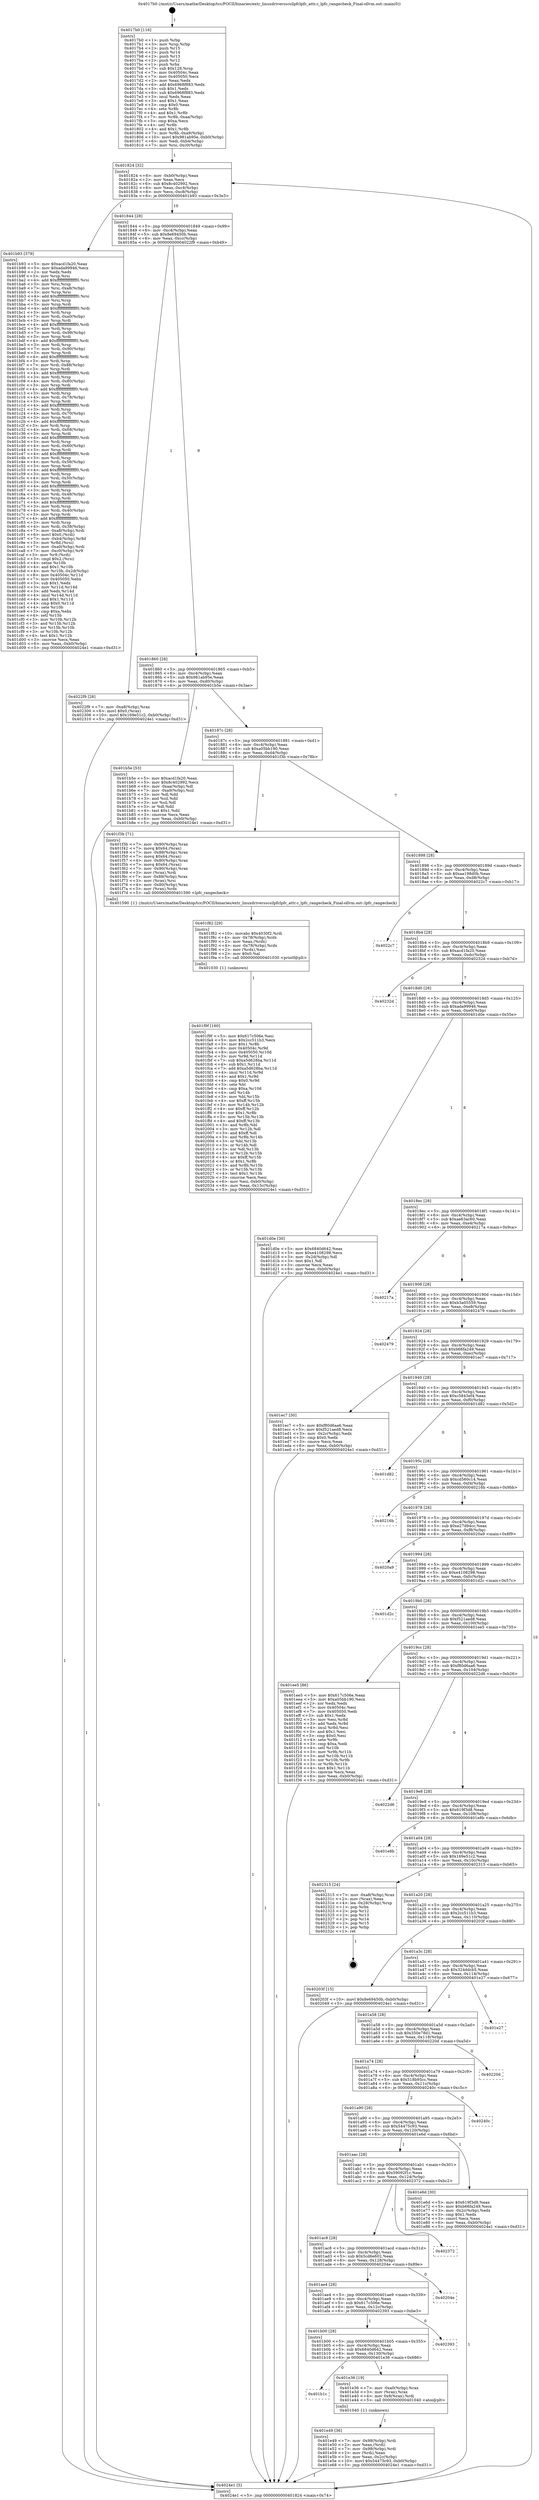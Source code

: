 digraph "0x4017b0" {
  label = "0x4017b0 (/mnt/c/Users/mathe/Desktop/tcc/POCII/binaries/extr_linuxdriversscsilpfclpfc_attr.c_lpfc_rangecheck_Final-ollvm.out::main(0))"
  labelloc = "t"
  node[shape=record]

  Entry [label="",width=0.3,height=0.3,shape=circle,fillcolor=black,style=filled]
  "0x401824" [label="{
     0x401824 [32]\l
     | [instrs]\l
     &nbsp;&nbsp;0x401824 \<+6\>: mov -0xb0(%rbp),%eax\l
     &nbsp;&nbsp;0x40182a \<+2\>: mov %eax,%ecx\l
     &nbsp;&nbsp;0x40182c \<+6\>: sub $0x8c402992,%ecx\l
     &nbsp;&nbsp;0x401832 \<+6\>: mov %eax,-0xc4(%rbp)\l
     &nbsp;&nbsp;0x401838 \<+6\>: mov %ecx,-0xc8(%rbp)\l
     &nbsp;&nbsp;0x40183e \<+6\>: je 0000000000401b93 \<main+0x3e3\>\l
  }"]
  "0x401b93" [label="{
     0x401b93 [379]\l
     | [instrs]\l
     &nbsp;&nbsp;0x401b93 \<+5\>: mov $0xacd1fa20,%eax\l
     &nbsp;&nbsp;0x401b98 \<+5\>: mov $0xada99946,%ecx\l
     &nbsp;&nbsp;0x401b9d \<+2\>: xor %edx,%edx\l
     &nbsp;&nbsp;0x401b9f \<+3\>: mov %rsp,%rsi\l
     &nbsp;&nbsp;0x401ba2 \<+4\>: add $0xfffffffffffffff0,%rsi\l
     &nbsp;&nbsp;0x401ba6 \<+3\>: mov %rsi,%rsp\l
     &nbsp;&nbsp;0x401ba9 \<+7\>: mov %rsi,-0xa8(%rbp)\l
     &nbsp;&nbsp;0x401bb0 \<+3\>: mov %rsp,%rsi\l
     &nbsp;&nbsp;0x401bb3 \<+4\>: add $0xfffffffffffffff0,%rsi\l
     &nbsp;&nbsp;0x401bb7 \<+3\>: mov %rsi,%rsp\l
     &nbsp;&nbsp;0x401bba \<+3\>: mov %rsp,%rdi\l
     &nbsp;&nbsp;0x401bbd \<+4\>: add $0xfffffffffffffff0,%rdi\l
     &nbsp;&nbsp;0x401bc1 \<+3\>: mov %rdi,%rsp\l
     &nbsp;&nbsp;0x401bc4 \<+7\>: mov %rdi,-0xa0(%rbp)\l
     &nbsp;&nbsp;0x401bcb \<+3\>: mov %rsp,%rdi\l
     &nbsp;&nbsp;0x401bce \<+4\>: add $0xfffffffffffffff0,%rdi\l
     &nbsp;&nbsp;0x401bd2 \<+3\>: mov %rdi,%rsp\l
     &nbsp;&nbsp;0x401bd5 \<+7\>: mov %rdi,-0x98(%rbp)\l
     &nbsp;&nbsp;0x401bdc \<+3\>: mov %rsp,%rdi\l
     &nbsp;&nbsp;0x401bdf \<+4\>: add $0xfffffffffffffff0,%rdi\l
     &nbsp;&nbsp;0x401be3 \<+3\>: mov %rdi,%rsp\l
     &nbsp;&nbsp;0x401be6 \<+7\>: mov %rdi,-0x90(%rbp)\l
     &nbsp;&nbsp;0x401bed \<+3\>: mov %rsp,%rdi\l
     &nbsp;&nbsp;0x401bf0 \<+4\>: add $0xfffffffffffffff0,%rdi\l
     &nbsp;&nbsp;0x401bf4 \<+3\>: mov %rdi,%rsp\l
     &nbsp;&nbsp;0x401bf7 \<+7\>: mov %rdi,-0x88(%rbp)\l
     &nbsp;&nbsp;0x401bfe \<+3\>: mov %rsp,%rdi\l
     &nbsp;&nbsp;0x401c01 \<+4\>: add $0xfffffffffffffff0,%rdi\l
     &nbsp;&nbsp;0x401c05 \<+3\>: mov %rdi,%rsp\l
     &nbsp;&nbsp;0x401c08 \<+4\>: mov %rdi,-0x80(%rbp)\l
     &nbsp;&nbsp;0x401c0c \<+3\>: mov %rsp,%rdi\l
     &nbsp;&nbsp;0x401c0f \<+4\>: add $0xfffffffffffffff0,%rdi\l
     &nbsp;&nbsp;0x401c13 \<+3\>: mov %rdi,%rsp\l
     &nbsp;&nbsp;0x401c16 \<+4\>: mov %rdi,-0x78(%rbp)\l
     &nbsp;&nbsp;0x401c1a \<+3\>: mov %rsp,%rdi\l
     &nbsp;&nbsp;0x401c1d \<+4\>: add $0xfffffffffffffff0,%rdi\l
     &nbsp;&nbsp;0x401c21 \<+3\>: mov %rdi,%rsp\l
     &nbsp;&nbsp;0x401c24 \<+4\>: mov %rdi,-0x70(%rbp)\l
     &nbsp;&nbsp;0x401c28 \<+3\>: mov %rsp,%rdi\l
     &nbsp;&nbsp;0x401c2b \<+4\>: add $0xfffffffffffffff0,%rdi\l
     &nbsp;&nbsp;0x401c2f \<+3\>: mov %rdi,%rsp\l
     &nbsp;&nbsp;0x401c32 \<+4\>: mov %rdi,-0x68(%rbp)\l
     &nbsp;&nbsp;0x401c36 \<+3\>: mov %rsp,%rdi\l
     &nbsp;&nbsp;0x401c39 \<+4\>: add $0xfffffffffffffff0,%rdi\l
     &nbsp;&nbsp;0x401c3d \<+3\>: mov %rdi,%rsp\l
     &nbsp;&nbsp;0x401c40 \<+4\>: mov %rdi,-0x60(%rbp)\l
     &nbsp;&nbsp;0x401c44 \<+3\>: mov %rsp,%rdi\l
     &nbsp;&nbsp;0x401c47 \<+4\>: add $0xfffffffffffffff0,%rdi\l
     &nbsp;&nbsp;0x401c4b \<+3\>: mov %rdi,%rsp\l
     &nbsp;&nbsp;0x401c4e \<+4\>: mov %rdi,-0x58(%rbp)\l
     &nbsp;&nbsp;0x401c52 \<+3\>: mov %rsp,%rdi\l
     &nbsp;&nbsp;0x401c55 \<+4\>: add $0xfffffffffffffff0,%rdi\l
     &nbsp;&nbsp;0x401c59 \<+3\>: mov %rdi,%rsp\l
     &nbsp;&nbsp;0x401c5c \<+4\>: mov %rdi,-0x50(%rbp)\l
     &nbsp;&nbsp;0x401c60 \<+3\>: mov %rsp,%rdi\l
     &nbsp;&nbsp;0x401c63 \<+4\>: add $0xfffffffffffffff0,%rdi\l
     &nbsp;&nbsp;0x401c67 \<+3\>: mov %rdi,%rsp\l
     &nbsp;&nbsp;0x401c6a \<+4\>: mov %rdi,-0x48(%rbp)\l
     &nbsp;&nbsp;0x401c6e \<+3\>: mov %rsp,%rdi\l
     &nbsp;&nbsp;0x401c71 \<+4\>: add $0xfffffffffffffff0,%rdi\l
     &nbsp;&nbsp;0x401c75 \<+3\>: mov %rdi,%rsp\l
     &nbsp;&nbsp;0x401c78 \<+4\>: mov %rdi,-0x40(%rbp)\l
     &nbsp;&nbsp;0x401c7c \<+3\>: mov %rsp,%rdi\l
     &nbsp;&nbsp;0x401c7f \<+4\>: add $0xfffffffffffffff0,%rdi\l
     &nbsp;&nbsp;0x401c83 \<+3\>: mov %rdi,%rsp\l
     &nbsp;&nbsp;0x401c86 \<+4\>: mov %rdi,-0x38(%rbp)\l
     &nbsp;&nbsp;0x401c8a \<+7\>: mov -0xa8(%rbp),%rdi\l
     &nbsp;&nbsp;0x401c91 \<+6\>: movl $0x0,(%rdi)\l
     &nbsp;&nbsp;0x401c97 \<+7\>: mov -0xb4(%rbp),%r8d\l
     &nbsp;&nbsp;0x401c9e \<+3\>: mov %r8d,(%rsi)\l
     &nbsp;&nbsp;0x401ca1 \<+7\>: mov -0xa0(%rbp),%rdi\l
     &nbsp;&nbsp;0x401ca8 \<+7\>: mov -0xc0(%rbp),%r9\l
     &nbsp;&nbsp;0x401caf \<+3\>: mov %r9,(%rdi)\l
     &nbsp;&nbsp;0x401cb2 \<+3\>: cmpl $0x2,(%rsi)\l
     &nbsp;&nbsp;0x401cb5 \<+4\>: setne %r10b\l
     &nbsp;&nbsp;0x401cb9 \<+4\>: and $0x1,%r10b\l
     &nbsp;&nbsp;0x401cbd \<+4\>: mov %r10b,-0x2d(%rbp)\l
     &nbsp;&nbsp;0x401cc1 \<+8\>: mov 0x40504c,%r11d\l
     &nbsp;&nbsp;0x401cc9 \<+7\>: mov 0x405050,%ebx\l
     &nbsp;&nbsp;0x401cd0 \<+3\>: sub $0x1,%edx\l
     &nbsp;&nbsp;0x401cd3 \<+3\>: mov %r11d,%r14d\l
     &nbsp;&nbsp;0x401cd6 \<+3\>: add %edx,%r14d\l
     &nbsp;&nbsp;0x401cd9 \<+4\>: imul %r14d,%r11d\l
     &nbsp;&nbsp;0x401cdd \<+4\>: and $0x1,%r11d\l
     &nbsp;&nbsp;0x401ce1 \<+4\>: cmp $0x0,%r11d\l
     &nbsp;&nbsp;0x401ce5 \<+4\>: sete %r10b\l
     &nbsp;&nbsp;0x401ce9 \<+3\>: cmp $0xa,%ebx\l
     &nbsp;&nbsp;0x401cec \<+4\>: setl %r15b\l
     &nbsp;&nbsp;0x401cf0 \<+3\>: mov %r10b,%r12b\l
     &nbsp;&nbsp;0x401cf3 \<+3\>: and %r15b,%r12b\l
     &nbsp;&nbsp;0x401cf6 \<+3\>: xor %r15b,%r10b\l
     &nbsp;&nbsp;0x401cf9 \<+3\>: or %r10b,%r12b\l
     &nbsp;&nbsp;0x401cfc \<+4\>: test $0x1,%r12b\l
     &nbsp;&nbsp;0x401d00 \<+3\>: cmovne %ecx,%eax\l
     &nbsp;&nbsp;0x401d03 \<+6\>: mov %eax,-0xb0(%rbp)\l
     &nbsp;&nbsp;0x401d09 \<+5\>: jmp 00000000004024e1 \<main+0xd31\>\l
  }"]
  "0x401844" [label="{
     0x401844 [28]\l
     | [instrs]\l
     &nbsp;&nbsp;0x401844 \<+5\>: jmp 0000000000401849 \<main+0x99\>\l
     &nbsp;&nbsp;0x401849 \<+6\>: mov -0xc4(%rbp),%eax\l
     &nbsp;&nbsp;0x40184f \<+5\>: sub $0x8e69450b,%eax\l
     &nbsp;&nbsp;0x401854 \<+6\>: mov %eax,-0xcc(%rbp)\l
     &nbsp;&nbsp;0x40185a \<+6\>: je 00000000004022f9 \<main+0xb49\>\l
  }"]
  Exit [label="",width=0.3,height=0.3,shape=circle,fillcolor=black,style=filled,peripheries=2]
  "0x4022f9" [label="{
     0x4022f9 [28]\l
     | [instrs]\l
     &nbsp;&nbsp;0x4022f9 \<+7\>: mov -0xa8(%rbp),%rax\l
     &nbsp;&nbsp;0x402300 \<+6\>: movl $0x0,(%rax)\l
     &nbsp;&nbsp;0x402306 \<+10\>: movl $0x169e51c2,-0xb0(%rbp)\l
     &nbsp;&nbsp;0x402310 \<+5\>: jmp 00000000004024e1 \<main+0xd31\>\l
  }"]
  "0x401860" [label="{
     0x401860 [28]\l
     | [instrs]\l
     &nbsp;&nbsp;0x401860 \<+5\>: jmp 0000000000401865 \<main+0xb5\>\l
     &nbsp;&nbsp;0x401865 \<+6\>: mov -0xc4(%rbp),%eax\l
     &nbsp;&nbsp;0x40186b \<+5\>: sub $0x981ab95e,%eax\l
     &nbsp;&nbsp;0x401870 \<+6\>: mov %eax,-0xd0(%rbp)\l
     &nbsp;&nbsp;0x401876 \<+6\>: je 0000000000401b5e \<main+0x3ae\>\l
  }"]
  "0x401f9f" [label="{
     0x401f9f [160]\l
     | [instrs]\l
     &nbsp;&nbsp;0x401f9f \<+5\>: mov $0x617c506e,%esi\l
     &nbsp;&nbsp;0x401fa4 \<+5\>: mov $0x2cc511b3,%ecx\l
     &nbsp;&nbsp;0x401fa9 \<+3\>: mov $0x1,%r8b\l
     &nbsp;&nbsp;0x401fac \<+8\>: mov 0x40504c,%r9d\l
     &nbsp;&nbsp;0x401fb4 \<+8\>: mov 0x405050,%r10d\l
     &nbsp;&nbsp;0x401fbc \<+3\>: mov %r9d,%r11d\l
     &nbsp;&nbsp;0x401fbf \<+7\>: sub $0xa5d628ba,%r11d\l
     &nbsp;&nbsp;0x401fc6 \<+4\>: sub $0x1,%r11d\l
     &nbsp;&nbsp;0x401fca \<+7\>: add $0xa5d628ba,%r11d\l
     &nbsp;&nbsp;0x401fd1 \<+4\>: imul %r11d,%r9d\l
     &nbsp;&nbsp;0x401fd5 \<+4\>: and $0x1,%r9d\l
     &nbsp;&nbsp;0x401fd9 \<+4\>: cmp $0x0,%r9d\l
     &nbsp;&nbsp;0x401fdd \<+3\>: sete %bl\l
     &nbsp;&nbsp;0x401fe0 \<+4\>: cmp $0xa,%r10d\l
     &nbsp;&nbsp;0x401fe4 \<+4\>: setl %r14b\l
     &nbsp;&nbsp;0x401fe8 \<+3\>: mov %bl,%r15b\l
     &nbsp;&nbsp;0x401feb \<+4\>: xor $0xff,%r15b\l
     &nbsp;&nbsp;0x401fef \<+3\>: mov %r14b,%r12b\l
     &nbsp;&nbsp;0x401ff2 \<+4\>: xor $0xff,%r12b\l
     &nbsp;&nbsp;0x401ff6 \<+4\>: xor $0x1,%r8b\l
     &nbsp;&nbsp;0x401ffa \<+3\>: mov %r15b,%r13b\l
     &nbsp;&nbsp;0x401ffd \<+4\>: and $0xff,%r13b\l
     &nbsp;&nbsp;0x402001 \<+3\>: and %r8b,%bl\l
     &nbsp;&nbsp;0x402004 \<+3\>: mov %r12b,%dl\l
     &nbsp;&nbsp;0x402007 \<+3\>: and $0xff,%dl\l
     &nbsp;&nbsp;0x40200a \<+3\>: and %r8b,%r14b\l
     &nbsp;&nbsp;0x40200d \<+3\>: or %bl,%r13b\l
     &nbsp;&nbsp;0x402010 \<+3\>: or %r14b,%dl\l
     &nbsp;&nbsp;0x402013 \<+3\>: xor %dl,%r13b\l
     &nbsp;&nbsp;0x402016 \<+3\>: or %r12b,%r15b\l
     &nbsp;&nbsp;0x402019 \<+4\>: xor $0xff,%r15b\l
     &nbsp;&nbsp;0x40201d \<+4\>: or $0x1,%r8b\l
     &nbsp;&nbsp;0x402021 \<+3\>: and %r8b,%r15b\l
     &nbsp;&nbsp;0x402024 \<+3\>: or %r15b,%r13b\l
     &nbsp;&nbsp;0x402027 \<+4\>: test $0x1,%r13b\l
     &nbsp;&nbsp;0x40202b \<+3\>: cmovne %ecx,%esi\l
     &nbsp;&nbsp;0x40202e \<+6\>: mov %esi,-0xb0(%rbp)\l
     &nbsp;&nbsp;0x402034 \<+6\>: mov %eax,-0x13c(%rbp)\l
     &nbsp;&nbsp;0x40203a \<+5\>: jmp 00000000004024e1 \<main+0xd31\>\l
  }"]
  "0x401b5e" [label="{
     0x401b5e [53]\l
     | [instrs]\l
     &nbsp;&nbsp;0x401b5e \<+5\>: mov $0xacd1fa20,%eax\l
     &nbsp;&nbsp;0x401b63 \<+5\>: mov $0x8c402992,%ecx\l
     &nbsp;&nbsp;0x401b68 \<+6\>: mov -0xaa(%rbp),%dl\l
     &nbsp;&nbsp;0x401b6e \<+7\>: mov -0xa9(%rbp),%sil\l
     &nbsp;&nbsp;0x401b75 \<+3\>: mov %dl,%dil\l
     &nbsp;&nbsp;0x401b78 \<+3\>: and %sil,%dil\l
     &nbsp;&nbsp;0x401b7b \<+3\>: xor %sil,%dl\l
     &nbsp;&nbsp;0x401b7e \<+3\>: or %dl,%dil\l
     &nbsp;&nbsp;0x401b81 \<+4\>: test $0x1,%dil\l
     &nbsp;&nbsp;0x401b85 \<+3\>: cmovne %ecx,%eax\l
     &nbsp;&nbsp;0x401b88 \<+6\>: mov %eax,-0xb0(%rbp)\l
     &nbsp;&nbsp;0x401b8e \<+5\>: jmp 00000000004024e1 \<main+0xd31\>\l
  }"]
  "0x40187c" [label="{
     0x40187c [28]\l
     | [instrs]\l
     &nbsp;&nbsp;0x40187c \<+5\>: jmp 0000000000401881 \<main+0xd1\>\l
     &nbsp;&nbsp;0x401881 \<+6\>: mov -0xc4(%rbp),%eax\l
     &nbsp;&nbsp;0x401887 \<+5\>: sub $0xa05bb190,%eax\l
     &nbsp;&nbsp;0x40188c \<+6\>: mov %eax,-0xd4(%rbp)\l
     &nbsp;&nbsp;0x401892 \<+6\>: je 0000000000401f3b \<main+0x78b\>\l
  }"]
  "0x4024e1" [label="{
     0x4024e1 [5]\l
     | [instrs]\l
     &nbsp;&nbsp;0x4024e1 \<+5\>: jmp 0000000000401824 \<main+0x74\>\l
  }"]
  "0x4017b0" [label="{
     0x4017b0 [116]\l
     | [instrs]\l
     &nbsp;&nbsp;0x4017b0 \<+1\>: push %rbp\l
     &nbsp;&nbsp;0x4017b1 \<+3\>: mov %rsp,%rbp\l
     &nbsp;&nbsp;0x4017b4 \<+2\>: push %r15\l
     &nbsp;&nbsp;0x4017b6 \<+2\>: push %r14\l
     &nbsp;&nbsp;0x4017b8 \<+2\>: push %r13\l
     &nbsp;&nbsp;0x4017ba \<+2\>: push %r12\l
     &nbsp;&nbsp;0x4017bc \<+1\>: push %rbx\l
     &nbsp;&nbsp;0x4017bd \<+7\>: sub $0x128,%rsp\l
     &nbsp;&nbsp;0x4017c4 \<+7\>: mov 0x40504c,%eax\l
     &nbsp;&nbsp;0x4017cb \<+7\>: mov 0x405050,%ecx\l
     &nbsp;&nbsp;0x4017d2 \<+2\>: mov %eax,%edx\l
     &nbsp;&nbsp;0x4017d4 \<+6\>: add $0x6968f883,%edx\l
     &nbsp;&nbsp;0x4017da \<+3\>: sub $0x1,%edx\l
     &nbsp;&nbsp;0x4017dd \<+6\>: sub $0x6968f883,%edx\l
     &nbsp;&nbsp;0x4017e3 \<+3\>: imul %edx,%eax\l
     &nbsp;&nbsp;0x4017e6 \<+3\>: and $0x1,%eax\l
     &nbsp;&nbsp;0x4017e9 \<+3\>: cmp $0x0,%eax\l
     &nbsp;&nbsp;0x4017ec \<+4\>: sete %r8b\l
     &nbsp;&nbsp;0x4017f0 \<+4\>: and $0x1,%r8b\l
     &nbsp;&nbsp;0x4017f4 \<+7\>: mov %r8b,-0xaa(%rbp)\l
     &nbsp;&nbsp;0x4017fb \<+3\>: cmp $0xa,%ecx\l
     &nbsp;&nbsp;0x4017fe \<+4\>: setl %r8b\l
     &nbsp;&nbsp;0x401802 \<+4\>: and $0x1,%r8b\l
     &nbsp;&nbsp;0x401806 \<+7\>: mov %r8b,-0xa9(%rbp)\l
     &nbsp;&nbsp;0x40180d \<+10\>: movl $0x981ab95e,-0xb0(%rbp)\l
     &nbsp;&nbsp;0x401817 \<+6\>: mov %edi,-0xb4(%rbp)\l
     &nbsp;&nbsp;0x40181d \<+7\>: mov %rsi,-0xc0(%rbp)\l
  }"]
  "0x401f82" [label="{
     0x401f82 [29]\l
     | [instrs]\l
     &nbsp;&nbsp;0x401f82 \<+10\>: movabs $0x4030f2,%rdi\l
     &nbsp;&nbsp;0x401f8c \<+4\>: mov -0x78(%rbp),%rdx\l
     &nbsp;&nbsp;0x401f90 \<+2\>: mov %eax,(%rdx)\l
     &nbsp;&nbsp;0x401f92 \<+4\>: mov -0x78(%rbp),%rdx\l
     &nbsp;&nbsp;0x401f96 \<+2\>: mov (%rdx),%esi\l
     &nbsp;&nbsp;0x401f98 \<+2\>: mov $0x0,%al\l
     &nbsp;&nbsp;0x401f9a \<+5\>: call 0000000000401030 \<printf@plt\>\l
     | [calls]\l
     &nbsp;&nbsp;0x401030 \{1\} (unknown)\l
  }"]
  "0x401e49" [label="{
     0x401e49 [36]\l
     | [instrs]\l
     &nbsp;&nbsp;0x401e49 \<+7\>: mov -0x98(%rbp),%rdi\l
     &nbsp;&nbsp;0x401e50 \<+2\>: mov %eax,(%rdi)\l
     &nbsp;&nbsp;0x401e52 \<+7\>: mov -0x98(%rbp),%rdi\l
     &nbsp;&nbsp;0x401e59 \<+2\>: mov (%rdi),%eax\l
     &nbsp;&nbsp;0x401e5b \<+3\>: mov %eax,-0x2c(%rbp)\l
     &nbsp;&nbsp;0x401e5e \<+10\>: movl $0x54475c93,-0xb0(%rbp)\l
     &nbsp;&nbsp;0x401e68 \<+5\>: jmp 00000000004024e1 \<main+0xd31\>\l
  }"]
  "0x401f3b" [label="{
     0x401f3b [71]\l
     | [instrs]\l
     &nbsp;&nbsp;0x401f3b \<+7\>: mov -0x90(%rbp),%rax\l
     &nbsp;&nbsp;0x401f42 \<+7\>: movq $0x64,(%rax)\l
     &nbsp;&nbsp;0x401f49 \<+7\>: mov -0x88(%rbp),%rax\l
     &nbsp;&nbsp;0x401f50 \<+7\>: movq $0x64,(%rax)\l
     &nbsp;&nbsp;0x401f57 \<+4\>: mov -0x80(%rbp),%rax\l
     &nbsp;&nbsp;0x401f5b \<+7\>: movq $0x64,(%rax)\l
     &nbsp;&nbsp;0x401f62 \<+7\>: mov -0x90(%rbp),%rax\l
     &nbsp;&nbsp;0x401f69 \<+3\>: mov (%rax),%rdi\l
     &nbsp;&nbsp;0x401f6c \<+7\>: mov -0x88(%rbp),%rax\l
     &nbsp;&nbsp;0x401f73 \<+3\>: mov (%rax),%rsi\l
     &nbsp;&nbsp;0x401f76 \<+4\>: mov -0x80(%rbp),%rax\l
     &nbsp;&nbsp;0x401f7a \<+3\>: mov (%rax),%rdx\l
     &nbsp;&nbsp;0x401f7d \<+5\>: call 0000000000401590 \<lpfc_rangecheck\>\l
     | [calls]\l
     &nbsp;&nbsp;0x401590 \{1\} (/mnt/c/Users/mathe/Desktop/tcc/POCII/binaries/extr_linuxdriversscsilpfclpfc_attr.c_lpfc_rangecheck_Final-ollvm.out::lpfc_rangecheck)\l
  }"]
  "0x401898" [label="{
     0x401898 [28]\l
     | [instrs]\l
     &nbsp;&nbsp;0x401898 \<+5\>: jmp 000000000040189d \<main+0xed\>\l
     &nbsp;&nbsp;0x40189d \<+6\>: mov -0xc4(%rbp),%eax\l
     &nbsp;&nbsp;0x4018a3 \<+5\>: sub $0xaa198d0b,%eax\l
     &nbsp;&nbsp;0x4018a8 \<+6\>: mov %eax,-0xd8(%rbp)\l
     &nbsp;&nbsp;0x4018ae \<+6\>: je 00000000004022c7 \<main+0xb17\>\l
  }"]
  "0x401b1c" [label="{
     0x401b1c\l
  }", style=dashed]
  "0x4022c7" [label="{
     0x4022c7\l
  }", style=dashed]
  "0x4018b4" [label="{
     0x4018b4 [28]\l
     | [instrs]\l
     &nbsp;&nbsp;0x4018b4 \<+5\>: jmp 00000000004018b9 \<main+0x109\>\l
     &nbsp;&nbsp;0x4018b9 \<+6\>: mov -0xc4(%rbp),%eax\l
     &nbsp;&nbsp;0x4018bf \<+5\>: sub $0xacd1fa20,%eax\l
     &nbsp;&nbsp;0x4018c4 \<+6\>: mov %eax,-0xdc(%rbp)\l
     &nbsp;&nbsp;0x4018ca \<+6\>: je 000000000040232d \<main+0xb7d\>\l
  }"]
  "0x401e36" [label="{
     0x401e36 [19]\l
     | [instrs]\l
     &nbsp;&nbsp;0x401e36 \<+7\>: mov -0xa0(%rbp),%rax\l
     &nbsp;&nbsp;0x401e3d \<+3\>: mov (%rax),%rax\l
     &nbsp;&nbsp;0x401e40 \<+4\>: mov 0x8(%rax),%rdi\l
     &nbsp;&nbsp;0x401e44 \<+5\>: call 0000000000401040 \<atoi@plt\>\l
     | [calls]\l
     &nbsp;&nbsp;0x401040 \{1\} (unknown)\l
  }"]
  "0x40232d" [label="{
     0x40232d\l
  }", style=dashed]
  "0x4018d0" [label="{
     0x4018d0 [28]\l
     | [instrs]\l
     &nbsp;&nbsp;0x4018d0 \<+5\>: jmp 00000000004018d5 \<main+0x125\>\l
     &nbsp;&nbsp;0x4018d5 \<+6\>: mov -0xc4(%rbp),%eax\l
     &nbsp;&nbsp;0x4018db \<+5\>: sub $0xada99946,%eax\l
     &nbsp;&nbsp;0x4018e0 \<+6\>: mov %eax,-0xe0(%rbp)\l
     &nbsp;&nbsp;0x4018e6 \<+6\>: je 0000000000401d0e \<main+0x55e\>\l
  }"]
  "0x401b00" [label="{
     0x401b00 [28]\l
     | [instrs]\l
     &nbsp;&nbsp;0x401b00 \<+5\>: jmp 0000000000401b05 \<main+0x355\>\l
     &nbsp;&nbsp;0x401b05 \<+6\>: mov -0xc4(%rbp),%eax\l
     &nbsp;&nbsp;0x401b0b \<+5\>: sub $0x6840d642,%eax\l
     &nbsp;&nbsp;0x401b10 \<+6\>: mov %eax,-0x130(%rbp)\l
     &nbsp;&nbsp;0x401b16 \<+6\>: je 0000000000401e36 \<main+0x686\>\l
  }"]
  "0x401d0e" [label="{
     0x401d0e [30]\l
     | [instrs]\l
     &nbsp;&nbsp;0x401d0e \<+5\>: mov $0x6840d642,%eax\l
     &nbsp;&nbsp;0x401d13 \<+5\>: mov $0xe4108298,%ecx\l
     &nbsp;&nbsp;0x401d18 \<+3\>: mov -0x2d(%rbp),%dl\l
     &nbsp;&nbsp;0x401d1b \<+3\>: test $0x1,%dl\l
     &nbsp;&nbsp;0x401d1e \<+3\>: cmovne %ecx,%eax\l
     &nbsp;&nbsp;0x401d21 \<+6\>: mov %eax,-0xb0(%rbp)\l
     &nbsp;&nbsp;0x401d27 \<+5\>: jmp 00000000004024e1 \<main+0xd31\>\l
  }"]
  "0x4018ec" [label="{
     0x4018ec [28]\l
     | [instrs]\l
     &nbsp;&nbsp;0x4018ec \<+5\>: jmp 00000000004018f1 \<main+0x141\>\l
     &nbsp;&nbsp;0x4018f1 \<+6\>: mov -0xc4(%rbp),%eax\l
     &nbsp;&nbsp;0x4018f7 \<+5\>: sub $0xae63ac60,%eax\l
     &nbsp;&nbsp;0x4018fc \<+6\>: mov %eax,-0xe4(%rbp)\l
     &nbsp;&nbsp;0x401902 \<+6\>: je 000000000040217a \<main+0x9ca\>\l
  }"]
  "0x402393" [label="{
     0x402393\l
  }", style=dashed]
  "0x40217a" [label="{
     0x40217a\l
  }", style=dashed]
  "0x401908" [label="{
     0x401908 [28]\l
     | [instrs]\l
     &nbsp;&nbsp;0x401908 \<+5\>: jmp 000000000040190d \<main+0x15d\>\l
     &nbsp;&nbsp;0x40190d \<+6\>: mov -0xc4(%rbp),%eax\l
     &nbsp;&nbsp;0x401913 \<+5\>: sub $0xb3a05559,%eax\l
     &nbsp;&nbsp;0x401918 \<+6\>: mov %eax,-0xe8(%rbp)\l
     &nbsp;&nbsp;0x40191e \<+6\>: je 0000000000402479 \<main+0xcc9\>\l
  }"]
  "0x401ae4" [label="{
     0x401ae4 [28]\l
     | [instrs]\l
     &nbsp;&nbsp;0x401ae4 \<+5\>: jmp 0000000000401ae9 \<main+0x339\>\l
     &nbsp;&nbsp;0x401ae9 \<+6\>: mov -0xc4(%rbp),%eax\l
     &nbsp;&nbsp;0x401aef \<+5\>: sub $0x617c506e,%eax\l
     &nbsp;&nbsp;0x401af4 \<+6\>: mov %eax,-0x12c(%rbp)\l
     &nbsp;&nbsp;0x401afa \<+6\>: je 0000000000402393 \<main+0xbe3\>\l
  }"]
  "0x402479" [label="{
     0x402479\l
  }", style=dashed]
  "0x401924" [label="{
     0x401924 [28]\l
     | [instrs]\l
     &nbsp;&nbsp;0x401924 \<+5\>: jmp 0000000000401929 \<main+0x179\>\l
     &nbsp;&nbsp;0x401929 \<+6\>: mov -0xc4(%rbp),%eax\l
     &nbsp;&nbsp;0x40192f \<+5\>: sub $0xb66fa249,%eax\l
     &nbsp;&nbsp;0x401934 \<+6\>: mov %eax,-0xec(%rbp)\l
     &nbsp;&nbsp;0x40193a \<+6\>: je 0000000000401ec7 \<main+0x717\>\l
  }"]
  "0x40204e" [label="{
     0x40204e\l
  }", style=dashed]
  "0x401ec7" [label="{
     0x401ec7 [30]\l
     | [instrs]\l
     &nbsp;&nbsp;0x401ec7 \<+5\>: mov $0xf80d6aa6,%eax\l
     &nbsp;&nbsp;0x401ecc \<+5\>: mov $0xf521aed8,%ecx\l
     &nbsp;&nbsp;0x401ed1 \<+3\>: mov -0x2c(%rbp),%edx\l
     &nbsp;&nbsp;0x401ed4 \<+3\>: cmp $0x0,%edx\l
     &nbsp;&nbsp;0x401ed7 \<+3\>: cmove %ecx,%eax\l
     &nbsp;&nbsp;0x401eda \<+6\>: mov %eax,-0xb0(%rbp)\l
     &nbsp;&nbsp;0x401ee0 \<+5\>: jmp 00000000004024e1 \<main+0xd31\>\l
  }"]
  "0x401940" [label="{
     0x401940 [28]\l
     | [instrs]\l
     &nbsp;&nbsp;0x401940 \<+5\>: jmp 0000000000401945 \<main+0x195\>\l
     &nbsp;&nbsp;0x401945 \<+6\>: mov -0xc4(%rbp),%eax\l
     &nbsp;&nbsp;0x40194b \<+5\>: sub $0xc5843ef4,%eax\l
     &nbsp;&nbsp;0x401950 \<+6\>: mov %eax,-0xf0(%rbp)\l
     &nbsp;&nbsp;0x401956 \<+6\>: je 0000000000401d82 \<main+0x5d2\>\l
  }"]
  "0x401ac8" [label="{
     0x401ac8 [28]\l
     | [instrs]\l
     &nbsp;&nbsp;0x401ac8 \<+5\>: jmp 0000000000401acd \<main+0x31d\>\l
     &nbsp;&nbsp;0x401acd \<+6\>: mov -0xc4(%rbp),%eax\l
     &nbsp;&nbsp;0x401ad3 \<+5\>: sub $0x5cd6e602,%eax\l
     &nbsp;&nbsp;0x401ad8 \<+6\>: mov %eax,-0x128(%rbp)\l
     &nbsp;&nbsp;0x401ade \<+6\>: je 000000000040204e \<main+0x89e\>\l
  }"]
  "0x401d82" [label="{
     0x401d82\l
  }", style=dashed]
  "0x40195c" [label="{
     0x40195c [28]\l
     | [instrs]\l
     &nbsp;&nbsp;0x40195c \<+5\>: jmp 0000000000401961 \<main+0x1b1\>\l
     &nbsp;&nbsp;0x401961 \<+6\>: mov -0xc4(%rbp),%eax\l
     &nbsp;&nbsp;0x401967 \<+5\>: sub $0xcd560c14,%eax\l
     &nbsp;&nbsp;0x40196c \<+6\>: mov %eax,-0xf4(%rbp)\l
     &nbsp;&nbsp;0x401972 \<+6\>: je 000000000040216b \<main+0x9bb\>\l
  }"]
  "0x402372" [label="{
     0x402372\l
  }", style=dashed]
  "0x40216b" [label="{
     0x40216b\l
  }", style=dashed]
  "0x401978" [label="{
     0x401978 [28]\l
     | [instrs]\l
     &nbsp;&nbsp;0x401978 \<+5\>: jmp 000000000040197d \<main+0x1cd\>\l
     &nbsp;&nbsp;0x40197d \<+6\>: mov -0xc4(%rbp),%eax\l
     &nbsp;&nbsp;0x401983 \<+5\>: sub $0xe27d94cc,%eax\l
     &nbsp;&nbsp;0x401988 \<+6\>: mov %eax,-0xf8(%rbp)\l
     &nbsp;&nbsp;0x40198e \<+6\>: je 00000000004020a9 \<main+0x8f9\>\l
  }"]
  "0x401aac" [label="{
     0x401aac [28]\l
     | [instrs]\l
     &nbsp;&nbsp;0x401aac \<+5\>: jmp 0000000000401ab1 \<main+0x301\>\l
     &nbsp;&nbsp;0x401ab1 \<+6\>: mov -0xc4(%rbp),%eax\l
     &nbsp;&nbsp;0x401ab7 \<+5\>: sub $0x59092f1c,%eax\l
     &nbsp;&nbsp;0x401abc \<+6\>: mov %eax,-0x124(%rbp)\l
     &nbsp;&nbsp;0x401ac2 \<+6\>: je 0000000000402372 \<main+0xbc2\>\l
  }"]
  "0x4020a9" [label="{
     0x4020a9\l
  }", style=dashed]
  "0x401994" [label="{
     0x401994 [28]\l
     | [instrs]\l
     &nbsp;&nbsp;0x401994 \<+5\>: jmp 0000000000401999 \<main+0x1e9\>\l
     &nbsp;&nbsp;0x401999 \<+6\>: mov -0xc4(%rbp),%eax\l
     &nbsp;&nbsp;0x40199f \<+5\>: sub $0xe4108298,%eax\l
     &nbsp;&nbsp;0x4019a4 \<+6\>: mov %eax,-0xfc(%rbp)\l
     &nbsp;&nbsp;0x4019aa \<+6\>: je 0000000000401d2c \<main+0x57c\>\l
  }"]
  "0x401e6d" [label="{
     0x401e6d [30]\l
     | [instrs]\l
     &nbsp;&nbsp;0x401e6d \<+5\>: mov $0x619f3d8,%eax\l
     &nbsp;&nbsp;0x401e72 \<+5\>: mov $0xb66fa249,%ecx\l
     &nbsp;&nbsp;0x401e77 \<+3\>: mov -0x2c(%rbp),%edx\l
     &nbsp;&nbsp;0x401e7a \<+3\>: cmp $0x1,%edx\l
     &nbsp;&nbsp;0x401e7d \<+3\>: cmovl %ecx,%eax\l
     &nbsp;&nbsp;0x401e80 \<+6\>: mov %eax,-0xb0(%rbp)\l
     &nbsp;&nbsp;0x401e86 \<+5\>: jmp 00000000004024e1 \<main+0xd31\>\l
  }"]
  "0x401d2c" [label="{
     0x401d2c\l
  }", style=dashed]
  "0x4019b0" [label="{
     0x4019b0 [28]\l
     | [instrs]\l
     &nbsp;&nbsp;0x4019b0 \<+5\>: jmp 00000000004019b5 \<main+0x205\>\l
     &nbsp;&nbsp;0x4019b5 \<+6\>: mov -0xc4(%rbp),%eax\l
     &nbsp;&nbsp;0x4019bb \<+5\>: sub $0xf521aed8,%eax\l
     &nbsp;&nbsp;0x4019c0 \<+6\>: mov %eax,-0x100(%rbp)\l
     &nbsp;&nbsp;0x4019c6 \<+6\>: je 0000000000401ee5 \<main+0x735\>\l
  }"]
  "0x401a90" [label="{
     0x401a90 [28]\l
     | [instrs]\l
     &nbsp;&nbsp;0x401a90 \<+5\>: jmp 0000000000401a95 \<main+0x2e5\>\l
     &nbsp;&nbsp;0x401a95 \<+6\>: mov -0xc4(%rbp),%eax\l
     &nbsp;&nbsp;0x401a9b \<+5\>: sub $0x54475c93,%eax\l
     &nbsp;&nbsp;0x401aa0 \<+6\>: mov %eax,-0x120(%rbp)\l
     &nbsp;&nbsp;0x401aa6 \<+6\>: je 0000000000401e6d \<main+0x6bd\>\l
  }"]
  "0x401ee5" [label="{
     0x401ee5 [86]\l
     | [instrs]\l
     &nbsp;&nbsp;0x401ee5 \<+5\>: mov $0x617c506e,%eax\l
     &nbsp;&nbsp;0x401eea \<+5\>: mov $0xa05bb190,%ecx\l
     &nbsp;&nbsp;0x401eef \<+2\>: xor %edx,%edx\l
     &nbsp;&nbsp;0x401ef1 \<+7\>: mov 0x40504c,%esi\l
     &nbsp;&nbsp;0x401ef8 \<+7\>: mov 0x405050,%edi\l
     &nbsp;&nbsp;0x401eff \<+3\>: sub $0x1,%edx\l
     &nbsp;&nbsp;0x401f02 \<+3\>: mov %esi,%r8d\l
     &nbsp;&nbsp;0x401f05 \<+3\>: add %edx,%r8d\l
     &nbsp;&nbsp;0x401f08 \<+4\>: imul %r8d,%esi\l
     &nbsp;&nbsp;0x401f0c \<+3\>: and $0x1,%esi\l
     &nbsp;&nbsp;0x401f0f \<+3\>: cmp $0x0,%esi\l
     &nbsp;&nbsp;0x401f12 \<+4\>: sete %r9b\l
     &nbsp;&nbsp;0x401f16 \<+3\>: cmp $0xa,%edi\l
     &nbsp;&nbsp;0x401f19 \<+4\>: setl %r10b\l
     &nbsp;&nbsp;0x401f1d \<+3\>: mov %r9b,%r11b\l
     &nbsp;&nbsp;0x401f20 \<+3\>: and %r10b,%r11b\l
     &nbsp;&nbsp;0x401f23 \<+3\>: xor %r10b,%r9b\l
     &nbsp;&nbsp;0x401f26 \<+3\>: or %r9b,%r11b\l
     &nbsp;&nbsp;0x401f29 \<+4\>: test $0x1,%r11b\l
     &nbsp;&nbsp;0x401f2d \<+3\>: cmovne %ecx,%eax\l
     &nbsp;&nbsp;0x401f30 \<+6\>: mov %eax,-0xb0(%rbp)\l
     &nbsp;&nbsp;0x401f36 \<+5\>: jmp 00000000004024e1 \<main+0xd31\>\l
  }"]
  "0x4019cc" [label="{
     0x4019cc [28]\l
     | [instrs]\l
     &nbsp;&nbsp;0x4019cc \<+5\>: jmp 00000000004019d1 \<main+0x221\>\l
     &nbsp;&nbsp;0x4019d1 \<+6\>: mov -0xc4(%rbp),%eax\l
     &nbsp;&nbsp;0x4019d7 \<+5\>: sub $0xf80d6aa6,%eax\l
     &nbsp;&nbsp;0x4019dc \<+6\>: mov %eax,-0x104(%rbp)\l
     &nbsp;&nbsp;0x4019e2 \<+6\>: je 00000000004022d6 \<main+0xb26\>\l
  }"]
  "0x40240c" [label="{
     0x40240c\l
  }", style=dashed]
  "0x4022d6" [label="{
     0x4022d6\l
  }", style=dashed]
  "0x4019e8" [label="{
     0x4019e8 [28]\l
     | [instrs]\l
     &nbsp;&nbsp;0x4019e8 \<+5\>: jmp 00000000004019ed \<main+0x23d\>\l
     &nbsp;&nbsp;0x4019ed \<+6\>: mov -0xc4(%rbp),%eax\l
     &nbsp;&nbsp;0x4019f3 \<+5\>: sub $0x619f3d8,%eax\l
     &nbsp;&nbsp;0x4019f8 \<+6\>: mov %eax,-0x108(%rbp)\l
     &nbsp;&nbsp;0x4019fe \<+6\>: je 0000000000401e8b \<main+0x6db\>\l
  }"]
  "0x401a74" [label="{
     0x401a74 [28]\l
     | [instrs]\l
     &nbsp;&nbsp;0x401a74 \<+5\>: jmp 0000000000401a79 \<main+0x2c9\>\l
     &nbsp;&nbsp;0x401a79 \<+6\>: mov -0xc4(%rbp),%eax\l
     &nbsp;&nbsp;0x401a7f \<+5\>: sub $0x518b95cc,%eax\l
     &nbsp;&nbsp;0x401a84 \<+6\>: mov %eax,-0x11c(%rbp)\l
     &nbsp;&nbsp;0x401a8a \<+6\>: je 000000000040240c \<main+0xc5c\>\l
  }"]
  "0x401e8b" [label="{
     0x401e8b\l
  }", style=dashed]
  "0x401a04" [label="{
     0x401a04 [28]\l
     | [instrs]\l
     &nbsp;&nbsp;0x401a04 \<+5\>: jmp 0000000000401a09 \<main+0x259\>\l
     &nbsp;&nbsp;0x401a09 \<+6\>: mov -0xc4(%rbp),%eax\l
     &nbsp;&nbsp;0x401a0f \<+5\>: sub $0x169e51c2,%eax\l
     &nbsp;&nbsp;0x401a14 \<+6\>: mov %eax,-0x10c(%rbp)\l
     &nbsp;&nbsp;0x401a1a \<+6\>: je 0000000000402315 \<main+0xb65\>\l
  }"]
  "0x40220d" [label="{
     0x40220d\l
  }", style=dashed]
  "0x402315" [label="{
     0x402315 [24]\l
     | [instrs]\l
     &nbsp;&nbsp;0x402315 \<+7\>: mov -0xa8(%rbp),%rax\l
     &nbsp;&nbsp;0x40231c \<+2\>: mov (%rax),%eax\l
     &nbsp;&nbsp;0x40231e \<+4\>: lea -0x28(%rbp),%rsp\l
     &nbsp;&nbsp;0x402322 \<+1\>: pop %rbx\l
     &nbsp;&nbsp;0x402323 \<+2\>: pop %r12\l
     &nbsp;&nbsp;0x402325 \<+2\>: pop %r13\l
     &nbsp;&nbsp;0x402327 \<+2\>: pop %r14\l
     &nbsp;&nbsp;0x402329 \<+2\>: pop %r15\l
     &nbsp;&nbsp;0x40232b \<+1\>: pop %rbp\l
     &nbsp;&nbsp;0x40232c \<+1\>: ret\l
  }"]
  "0x401a20" [label="{
     0x401a20 [28]\l
     | [instrs]\l
     &nbsp;&nbsp;0x401a20 \<+5\>: jmp 0000000000401a25 \<main+0x275\>\l
     &nbsp;&nbsp;0x401a25 \<+6\>: mov -0xc4(%rbp),%eax\l
     &nbsp;&nbsp;0x401a2b \<+5\>: sub $0x2cc511b3,%eax\l
     &nbsp;&nbsp;0x401a30 \<+6\>: mov %eax,-0x110(%rbp)\l
     &nbsp;&nbsp;0x401a36 \<+6\>: je 000000000040203f \<main+0x88f\>\l
  }"]
  "0x401a58" [label="{
     0x401a58 [28]\l
     | [instrs]\l
     &nbsp;&nbsp;0x401a58 \<+5\>: jmp 0000000000401a5d \<main+0x2ad\>\l
     &nbsp;&nbsp;0x401a5d \<+6\>: mov -0xc4(%rbp),%eax\l
     &nbsp;&nbsp;0x401a63 \<+5\>: sub $0x350e78d1,%eax\l
     &nbsp;&nbsp;0x401a68 \<+6\>: mov %eax,-0x118(%rbp)\l
     &nbsp;&nbsp;0x401a6e \<+6\>: je 000000000040220d \<main+0xa5d\>\l
  }"]
  "0x40203f" [label="{
     0x40203f [15]\l
     | [instrs]\l
     &nbsp;&nbsp;0x40203f \<+10\>: movl $0x8e69450b,-0xb0(%rbp)\l
     &nbsp;&nbsp;0x402049 \<+5\>: jmp 00000000004024e1 \<main+0xd31\>\l
  }"]
  "0x401a3c" [label="{
     0x401a3c [28]\l
     | [instrs]\l
     &nbsp;&nbsp;0x401a3c \<+5\>: jmp 0000000000401a41 \<main+0x291\>\l
     &nbsp;&nbsp;0x401a41 \<+6\>: mov -0xc4(%rbp),%eax\l
     &nbsp;&nbsp;0x401a47 \<+5\>: sub $0x324ddcb5,%eax\l
     &nbsp;&nbsp;0x401a4c \<+6\>: mov %eax,-0x114(%rbp)\l
     &nbsp;&nbsp;0x401a52 \<+6\>: je 0000000000401e27 \<main+0x677\>\l
  }"]
  "0x401e27" [label="{
     0x401e27\l
  }", style=dashed]
  Entry -> "0x4017b0" [label=" 1"]
  "0x401824" -> "0x401b93" [label=" 1"]
  "0x401824" -> "0x401844" [label=" 10"]
  "0x402315" -> Exit [label=" 1"]
  "0x401844" -> "0x4022f9" [label=" 1"]
  "0x401844" -> "0x401860" [label=" 9"]
  "0x4022f9" -> "0x4024e1" [label=" 1"]
  "0x401860" -> "0x401b5e" [label=" 1"]
  "0x401860" -> "0x40187c" [label=" 8"]
  "0x401b5e" -> "0x4024e1" [label=" 1"]
  "0x4017b0" -> "0x401824" [label=" 1"]
  "0x4024e1" -> "0x401824" [label=" 10"]
  "0x40203f" -> "0x4024e1" [label=" 1"]
  "0x401b93" -> "0x4024e1" [label=" 1"]
  "0x401f9f" -> "0x4024e1" [label=" 1"]
  "0x40187c" -> "0x401f3b" [label=" 1"]
  "0x40187c" -> "0x401898" [label=" 7"]
  "0x401f82" -> "0x401f9f" [label=" 1"]
  "0x401898" -> "0x4022c7" [label=" 0"]
  "0x401898" -> "0x4018b4" [label=" 7"]
  "0x401f3b" -> "0x401f82" [label=" 1"]
  "0x4018b4" -> "0x40232d" [label=" 0"]
  "0x4018b4" -> "0x4018d0" [label=" 7"]
  "0x401ee5" -> "0x4024e1" [label=" 1"]
  "0x4018d0" -> "0x401d0e" [label=" 1"]
  "0x4018d0" -> "0x4018ec" [label=" 6"]
  "0x401d0e" -> "0x4024e1" [label=" 1"]
  "0x401e6d" -> "0x4024e1" [label=" 1"]
  "0x4018ec" -> "0x40217a" [label=" 0"]
  "0x4018ec" -> "0x401908" [label=" 6"]
  "0x401e49" -> "0x4024e1" [label=" 1"]
  "0x401908" -> "0x402479" [label=" 0"]
  "0x401908" -> "0x401924" [label=" 6"]
  "0x401b00" -> "0x401b1c" [label=" 0"]
  "0x401924" -> "0x401ec7" [label=" 1"]
  "0x401924" -> "0x401940" [label=" 5"]
  "0x401b00" -> "0x401e36" [label=" 1"]
  "0x401940" -> "0x401d82" [label=" 0"]
  "0x401940" -> "0x40195c" [label=" 5"]
  "0x401ae4" -> "0x401b00" [label=" 1"]
  "0x40195c" -> "0x40216b" [label=" 0"]
  "0x40195c" -> "0x401978" [label=" 5"]
  "0x401ae4" -> "0x402393" [label=" 0"]
  "0x401978" -> "0x4020a9" [label=" 0"]
  "0x401978" -> "0x401994" [label=" 5"]
  "0x401ac8" -> "0x401ae4" [label=" 1"]
  "0x401994" -> "0x401d2c" [label=" 0"]
  "0x401994" -> "0x4019b0" [label=" 5"]
  "0x401ac8" -> "0x40204e" [label=" 0"]
  "0x4019b0" -> "0x401ee5" [label=" 1"]
  "0x4019b0" -> "0x4019cc" [label=" 4"]
  "0x401aac" -> "0x401ac8" [label=" 1"]
  "0x4019cc" -> "0x4022d6" [label=" 0"]
  "0x4019cc" -> "0x4019e8" [label=" 4"]
  "0x401aac" -> "0x402372" [label=" 0"]
  "0x4019e8" -> "0x401e8b" [label=" 0"]
  "0x4019e8" -> "0x401a04" [label=" 4"]
  "0x401a90" -> "0x401aac" [label=" 1"]
  "0x401a04" -> "0x402315" [label=" 1"]
  "0x401a04" -> "0x401a20" [label=" 3"]
  "0x401a90" -> "0x401e6d" [label=" 1"]
  "0x401a20" -> "0x40203f" [label=" 1"]
  "0x401a20" -> "0x401a3c" [label=" 2"]
  "0x401a74" -> "0x401a90" [label=" 2"]
  "0x401a3c" -> "0x401e27" [label=" 0"]
  "0x401a3c" -> "0x401a58" [label=" 2"]
  "0x401ec7" -> "0x4024e1" [label=" 1"]
  "0x401a58" -> "0x40220d" [label=" 0"]
  "0x401a58" -> "0x401a74" [label=" 2"]
  "0x401e36" -> "0x401e49" [label=" 1"]
  "0x401a74" -> "0x40240c" [label=" 0"]
}
